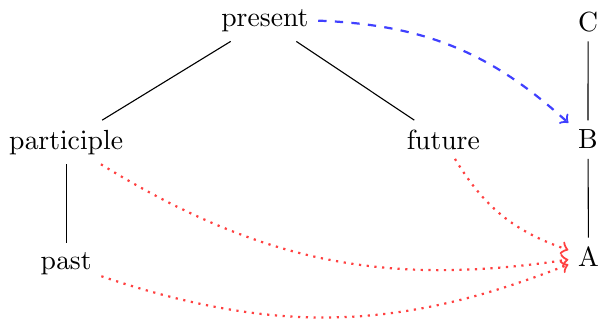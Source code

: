 \documentclass[tikz]{standalone}
\usepackage[linguistics]{forest}
\begin{document}
\usetikzlibrary{positioning}
\begin{tikzpicture}
    \node (pre) at (0,0) {present};
    \node (par) [below left=of pre] {participle} ;
    \node (fut) [below right=of pre] {future};
    \node (past) [below =of par] {past};
    \node (c) [above right =of fut] {C};
    \node (b) [ right =of fut] {B};
    \node (a) [below right =of fut] {A};

    \foreach \Source/\Target in {%
        pre/par,
        par/past,
        pre/fut,
        a/b,
        b/c%
        }
        \draw (\Source) to (\Target);
        
     \foreach \Source/\Target in {%
        pre/b%
        }
        \draw[->,blue!75,dashed,thick,bend left=20] (\Source) to (\Target);
    
     \foreach \Source/\Target in {%
        past/a,
        par/a,
        fut/a%
        }
        \draw[->,red!75,dotted,thick,bend right=20] (\Source) to (\Target);
\end{tikzpicture}
\end{document}
